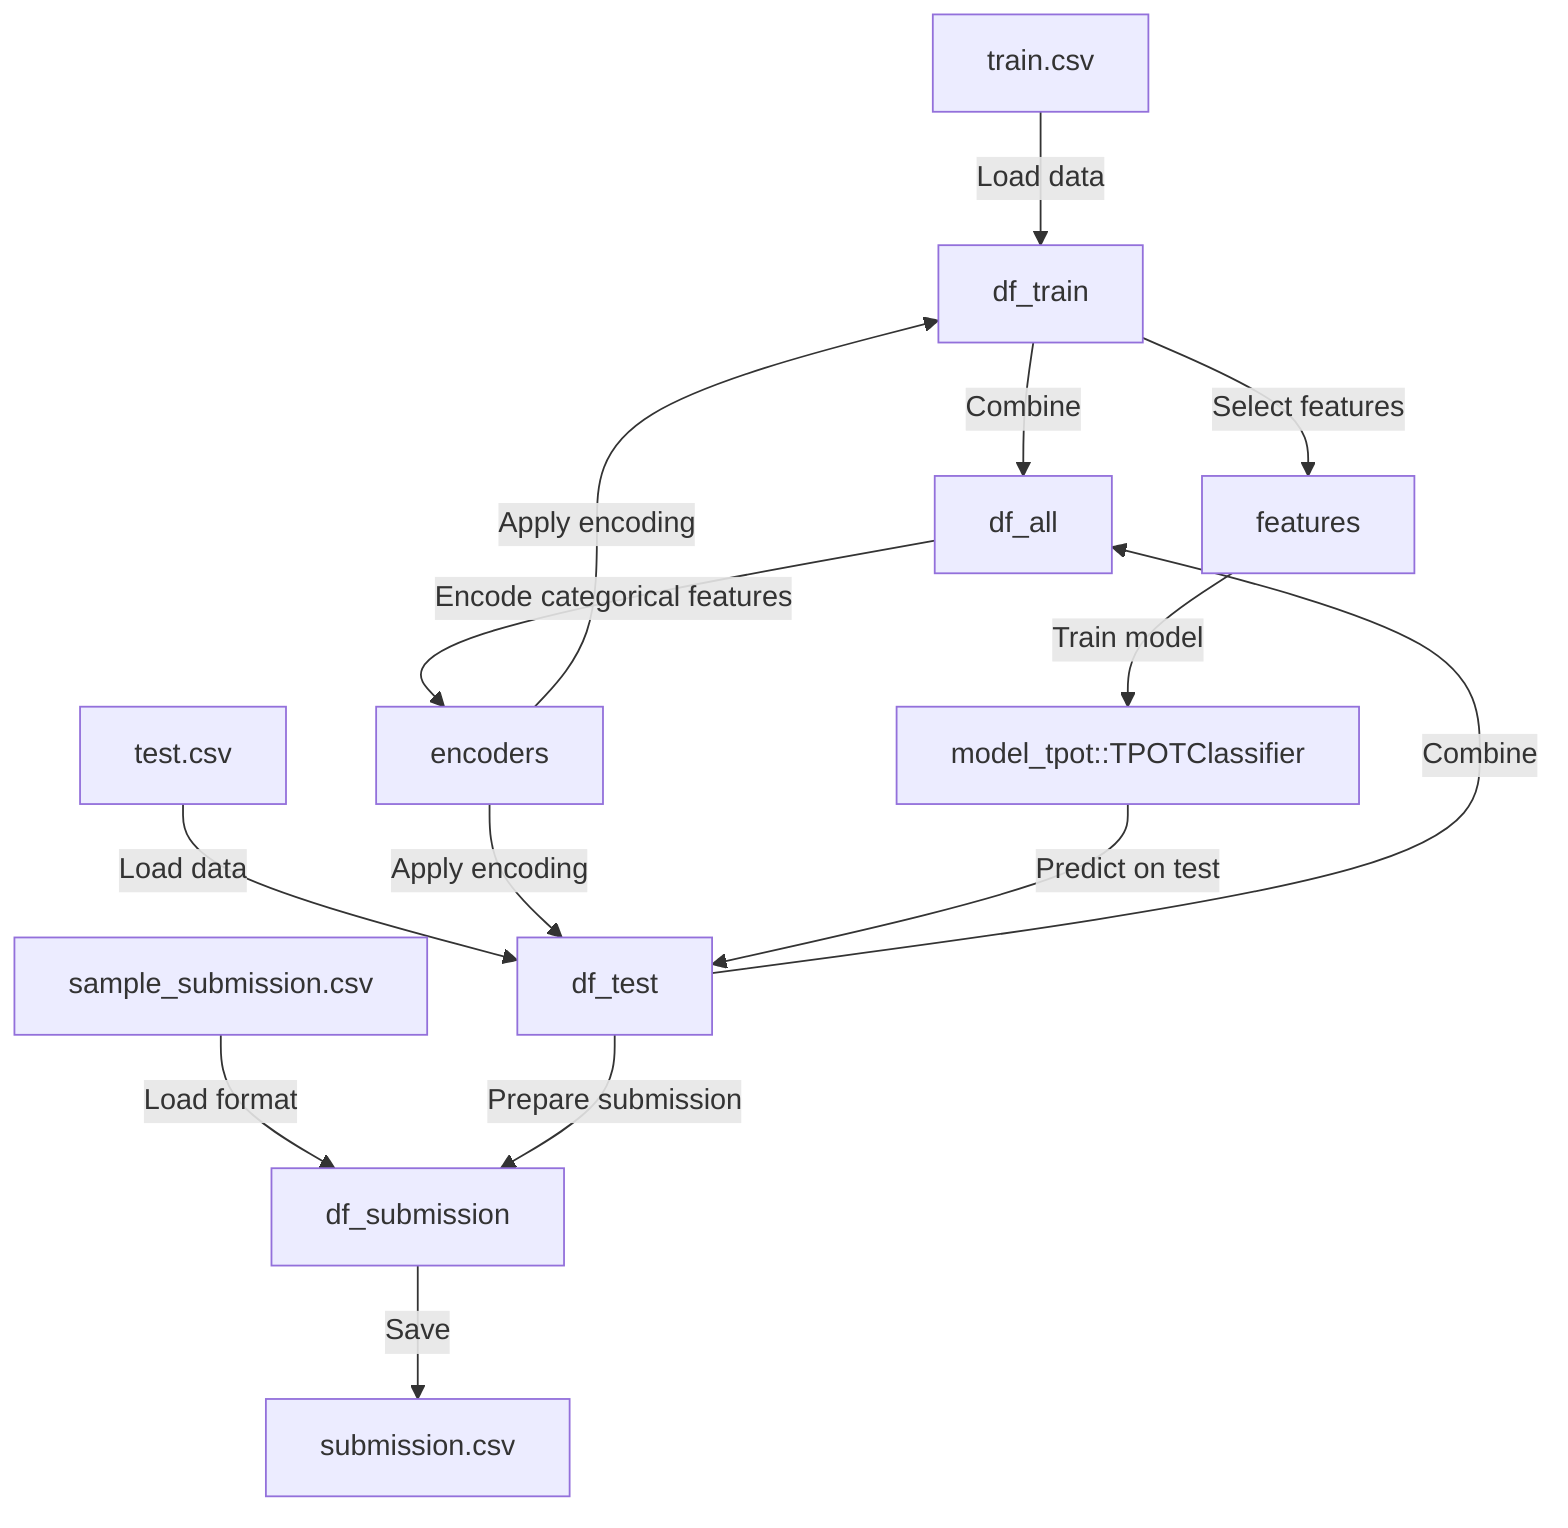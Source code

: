 flowchart TD
    %% Data Sources
    A["train.csv"] -->|"Load data"| B["df_train"]
    C["test.csv"] -->|"Load data"| D["df_test"]
    E["sample_submission.csv"] -->|"Load format"| F["df_submission"]

    %% Data Preparation
    B -->|"Combine"| G["df_all"]
    D -->|"Combine"| G
    G -->|"Encode categorical features"| H["encoders"]
    H -->|"Apply encoding"| B
    H -->|"Apply encoding"| D

    %% Model Training
    B -->|"Select features"| I["features"]
    I -->|"Train model"| J["model_tpot::TPOTClassifier"]
    J -->|"Predict on test"| D

    %% Submission
    D -->|"Prepare submission"| F
    F -->|"Save"| K["submission.csv"]

    %% Explanation comments
    %% A: This node represents the training dataset composed of features and the target.
    %% B: This node contains the loaded training data in a DataFrame.
    %% C: This node represents the test dataset with features for prediction.
    %% D: This node contains the loaded test data in a DataFrame.
    %% E: This node refers to the sample format for submission.
    %% F: Holds the submission DataFrame.
    %% G: A combined DataFrame of training and test sets to handle preprocessing tasks like encoding.
    %% H: Holds encoders for transforming categorical features into numerical ones.
    %% I: Represents the list of selected features for model training, excluding the target.
    %% J: Represents the TPOTClassifier model developed and used for predictions.
    %% K: The final submission file generated from predictions.